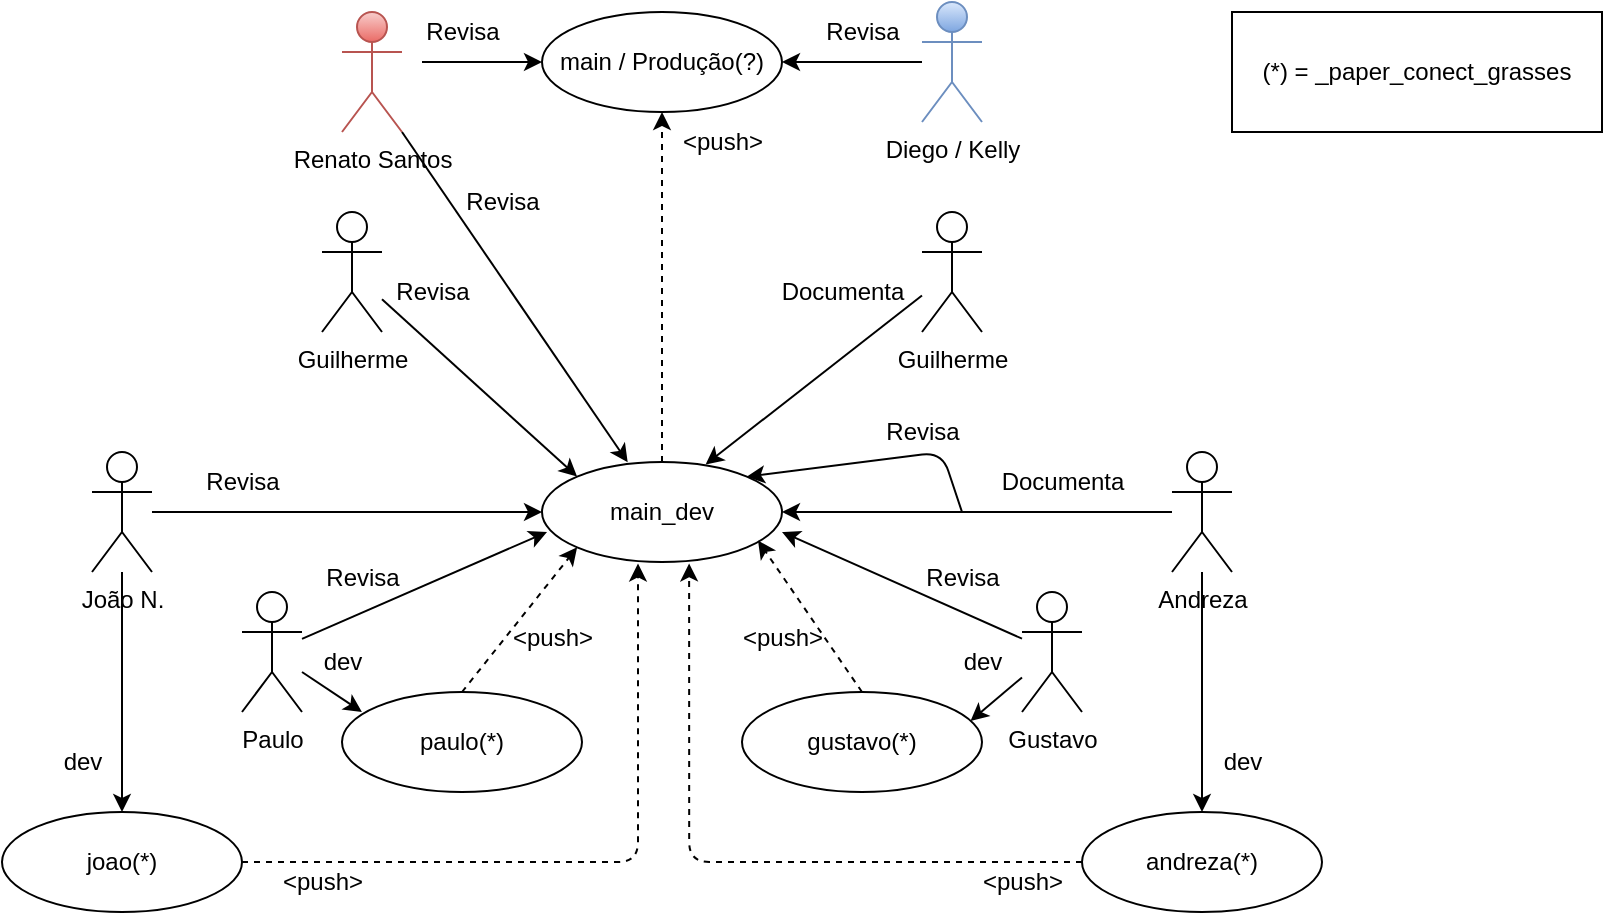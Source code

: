 <mxfile version="27.1.5">
  <diagram name="Page-1" id="r4-LezMkJqTEOYEteIXn">
    <mxGraphModel grid="1" page="1" gridSize="10" guides="1" tooltips="1" connect="1" arrows="1" fold="1" pageScale="1" pageWidth="850" pageHeight="1100" math="0" shadow="0">
      <root>
        <mxCell id="0" />
        <mxCell id="1" parent="0" />
        <mxCell id="YW2QsFQ3kxJcTjRUonwY-1" value="P&lt;span style=&quot;background-color: transparent; color: light-dark(rgb(0, 0, 0), rgb(255, 255, 255));&quot;&gt;aulo&lt;/span&gt;" style="shape=umlActor;verticalLabelPosition=bottom;verticalAlign=top;html=1;outlineConnect=0;labelBackgroundColor=none;rounded=1;" vertex="1" parent="1">
          <mxGeometry x="160" y="310" width="30" height="60" as="geometry" />
        </mxCell>
        <mxCell id="YW2QsFQ3kxJcTjRUonwY-3" value="main / Produção(?)" style="ellipse;whiteSpace=wrap;html=1;rounded=1;" vertex="1" parent="1">
          <mxGeometry x="310" y="20" width="120" height="50" as="geometry" />
        </mxCell>
        <mxCell id="YW2QsFQ3kxJcTjRUonwY-24" style="edgeStyle=orthogonalEdgeStyle;rounded=1;orthogonalLoop=1;jettySize=auto;html=1;entryX=0.5;entryY=1;entryDx=0;entryDy=0;dashed=1;" edge="1" parent="1" source="YW2QsFQ3kxJcTjRUonwY-4" target="YW2QsFQ3kxJcTjRUonwY-3">
          <mxGeometry relative="1" as="geometry" />
        </mxCell>
        <mxCell id="YW2QsFQ3kxJcTjRUonwY-4" value="main_dev" style="ellipse;whiteSpace=wrap;html=1;rounded=1;" vertex="1" parent="1">
          <mxGeometry x="310" y="245" width="120" height="50" as="geometry" />
        </mxCell>
        <mxCell id="YW2QsFQ3kxJcTjRUonwY-12" style="rounded=1;orthogonalLoop=1;jettySize=auto;html=1;entryX=0.4;entryY=1.014;entryDx=0;entryDy=0;exitX=1;exitY=0.5;exitDx=0;exitDy=0;dashed=1;edgeStyle=orthogonalEdgeStyle;entryPerimeter=0;" edge="1" parent="1" source="YW2QsFQ3kxJcTjRUonwY-20" target="YW2QsFQ3kxJcTjRUonwY-4">
          <mxGeometry relative="1" as="geometry">
            <mxPoint x="70.0" y="360" as="sourcePoint" />
          </mxGeometry>
        </mxCell>
        <mxCell id="YW2QsFQ3kxJcTjRUonwY-11" style="rounded=1;orthogonalLoop=1;jettySize=auto;html=1;exitX=0;exitY=0.5;exitDx=0;exitDy=0;dashed=1;edgeStyle=orthogonalEdgeStyle;entryX=0.613;entryY=1.014;entryDx=0;entryDy=0;entryPerimeter=0;" edge="1" parent="1" source="YW2QsFQ3kxJcTjRUonwY-23" target="YW2QsFQ3kxJcTjRUonwY-4">
          <mxGeometry relative="1" as="geometry">
            <mxPoint x="670" y="360" as="sourcePoint" />
            <mxPoint x="370" y="300" as="targetPoint" />
          </mxGeometry>
        </mxCell>
        <mxCell id="YW2QsFQ3kxJcTjRUonwY-17" style="rounded=1;orthogonalLoop=1;jettySize=auto;html=1;entryX=0;entryY=1;entryDx=0;entryDy=0;exitX=0.5;exitY=0;exitDx=0;exitDy=0;dashed=1;" edge="1" parent="1" source="YW2QsFQ3kxJcTjRUonwY-21" target="YW2QsFQ3kxJcTjRUonwY-4">
          <mxGeometry relative="1" as="geometry">
            <mxPoint x="270" y="360" as="sourcePoint" />
          </mxGeometry>
        </mxCell>
        <mxCell id="YW2QsFQ3kxJcTjRUonwY-18" style="rounded=1;orthogonalLoop=1;jettySize=auto;html=1;entryX=0.9;entryY=0.786;entryDx=0;entryDy=0;entryPerimeter=0;exitX=0.5;exitY=0;exitDx=0;exitDy=0;dashed=1;" edge="1" parent="1" source="YW2QsFQ3kxJcTjRUonwY-22" target="YW2QsFQ3kxJcTjRUonwY-4">
          <mxGeometry relative="1" as="geometry">
            <mxPoint x="470" y="360" as="sourcePoint" />
          </mxGeometry>
        </mxCell>
        <mxCell id="YW2QsFQ3kxJcTjRUonwY-20" value="joao(*)" style="ellipse;whiteSpace=wrap;html=1;rounded=1;" vertex="1" parent="1">
          <mxGeometry x="40" y="420" width="120" height="50" as="geometry" />
        </mxCell>
        <mxCell id="YW2QsFQ3kxJcTjRUonwY-21" value="paulo(*)" style="ellipse;whiteSpace=wrap;html=1;rounded=1;" vertex="1" parent="1">
          <mxGeometry x="210" y="360" width="120" height="50" as="geometry" />
        </mxCell>
        <mxCell id="YW2QsFQ3kxJcTjRUonwY-22" value="gustavo(*)" style="ellipse;whiteSpace=wrap;html=1;rounded=1;" vertex="1" parent="1">
          <mxGeometry x="410" y="360" width="120" height="50" as="geometry" />
        </mxCell>
        <mxCell id="YW2QsFQ3kxJcTjRUonwY-23" value="andreza(*)" style="ellipse;whiteSpace=wrap;html=1;rounded=1;" vertex="1" parent="1">
          <mxGeometry x="580" y="420" width="120" height="50" as="geometry" />
        </mxCell>
        <mxCell id="YW2QsFQ3kxJcTjRUonwY-51" style="edgeStyle=orthogonalEdgeStyle;rounded=1;orthogonalLoop=1;jettySize=auto;html=1;entryX=0;entryY=0.5;entryDx=0;entryDy=0;" edge="1" parent="1" source="YW2QsFQ3kxJcTjRUonwY-25" target="YW2QsFQ3kxJcTjRUonwY-4">
          <mxGeometry relative="1" as="geometry" />
        </mxCell>
        <mxCell id="YW2QsFQ3kxJcTjRUonwY-25" value="João N." style="shape=umlActor;verticalLabelPosition=bottom;verticalAlign=top;html=1;outlineConnect=0;labelBackgroundColor=none;rounded=1;" vertex="1" parent="1">
          <mxGeometry x="85" y="240" width="30" height="60" as="geometry" />
        </mxCell>
        <mxCell id="YW2QsFQ3kxJcTjRUonwY-26" value="Gustavo" style="shape=umlActor;verticalLabelPosition=bottom;verticalAlign=top;html=1;outlineConnect=0;labelBackgroundColor=none;rounded=1;" vertex="1" parent="1">
          <mxGeometry x="550" y="310" width="30" height="60" as="geometry" />
        </mxCell>
        <mxCell id="YW2QsFQ3kxJcTjRUonwY-29" style="rounded=1;orthogonalLoop=1;jettySize=auto;html=1;entryX=0.5;entryY=0;entryDx=0;entryDy=0;" edge="1" parent="1" source="YW2QsFQ3kxJcTjRUonwY-27" target="YW2QsFQ3kxJcTjRUonwY-23">
          <mxGeometry relative="1" as="geometry" />
        </mxCell>
        <mxCell id="YW2QsFQ3kxJcTjRUonwY-27" value="Andreza&lt;div&gt;&lt;br&gt;&lt;/div&gt;" style="shape=umlActor;verticalLabelPosition=bottom;verticalAlign=top;html=1;outlineConnect=0;labelBackgroundColor=none;rounded=1;" vertex="1" parent="1">
          <mxGeometry x="625" y="240" width="30" height="60" as="geometry" />
        </mxCell>
        <mxCell id="YW2QsFQ3kxJcTjRUonwY-28" style="rounded=1;orthogonalLoop=1;jettySize=auto;html=1;entryX=1;entryY=0.5;entryDx=0;entryDy=0;" edge="1" parent="1" source="YW2QsFQ3kxJcTjRUonwY-27" target="YW2QsFQ3kxJcTjRUonwY-4">
          <mxGeometry relative="1" as="geometry">
            <mxPoint x="480" y="270" as="targetPoint" />
          </mxGeometry>
        </mxCell>
        <mxCell id="YW2QsFQ3kxJcTjRUonwY-30" style="rounded=1;orthogonalLoop=1;jettySize=auto;html=1;entryX=0.952;entryY=0.29;entryDx=0;entryDy=0;entryPerimeter=0;" edge="1" parent="1" source="YW2QsFQ3kxJcTjRUonwY-26" target="YW2QsFQ3kxJcTjRUonwY-22">
          <mxGeometry relative="1" as="geometry" />
        </mxCell>
        <mxCell id="YW2QsFQ3kxJcTjRUonwY-31" style="rounded=1;orthogonalLoop=1;jettySize=auto;html=1;entryX=0.083;entryY=0.2;entryDx=0;entryDy=0;entryPerimeter=0;" edge="1" parent="1" source="YW2QsFQ3kxJcTjRUonwY-1" target="YW2QsFQ3kxJcTjRUonwY-21">
          <mxGeometry relative="1" as="geometry" />
        </mxCell>
        <mxCell id="YW2QsFQ3kxJcTjRUonwY-32" style="rounded=1;orthogonalLoop=1;jettySize=auto;html=1;entryX=0.5;entryY=0;entryDx=0;entryDy=0;" edge="1" parent="1" source="YW2QsFQ3kxJcTjRUonwY-25" target="YW2QsFQ3kxJcTjRUonwY-20">
          <mxGeometry relative="1" as="geometry">
            <mxPoint x="90" y="420" as="targetPoint" />
          </mxGeometry>
        </mxCell>
        <mxCell id="YW2QsFQ3kxJcTjRUonwY-42" value="Documenta" style="text;html=1;align=center;verticalAlign=middle;resizable=0;points=[];autosize=1;strokeColor=none;fillColor=none;rotation=0;" vertex="1" parent="1">
          <mxGeometry x="530" y="240" width="80" height="30" as="geometry" />
        </mxCell>
        <mxCell id="YW2QsFQ3kxJcTjRUonwY-44" value="dev" style="text;html=1;align=center;verticalAlign=middle;resizable=0;points=[];autosize=1;strokeColor=none;fillColor=none;" vertex="1" parent="1">
          <mxGeometry x="510" y="330" width="40" height="30" as="geometry" />
        </mxCell>
        <mxCell id="YW2QsFQ3kxJcTjRUonwY-45" value="dev" style="text;html=1;align=center;verticalAlign=middle;resizable=0;points=[];autosize=1;strokeColor=none;fillColor=none;" vertex="1" parent="1">
          <mxGeometry x="640" y="380" width="40" height="30" as="geometry" />
        </mxCell>
        <mxCell id="YW2QsFQ3kxJcTjRUonwY-46" value="dev" style="text;html=1;align=center;verticalAlign=middle;resizable=0;points=[];autosize=1;strokeColor=none;fillColor=none;" vertex="1" parent="1">
          <mxGeometry x="60" y="380" width="40" height="30" as="geometry" />
        </mxCell>
        <mxCell id="YW2QsFQ3kxJcTjRUonwY-47" value="dev" style="text;html=1;align=center;verticalAlign=middle;resizable=0;points=[];autosize=1;strokeColor=none;fillColor=none;" vertex="1" parent="1">
          <mxGeometry x="190" y="330" width="40" height="30" as="geometry" />
        </mxCell>
        <mxCell id="YW2QsFQ3kxJcTjRUonwY-48" style="rounded=1;orthogonalLoop=1;jettySize=auto;html=1;entryX=1;entryY=0.7;entryDx=0;entryDy=0;entryPerimeter=0;" edge="1" parent="1" source="YW2QsFQ3kxJcTjRUonwY-26" target="YW2QsFQ3kxJcTjRUonwY-4">
          <mxGeometry relative="1" as="geometry" />
        </mxCell>
        <mxCell id="YW2QsFQ3kxJcTjRUonwY-49" value="Revisa" style="text;html=1;align=center;verticalAlign=middle;resizable=0;points=[];autosize=1;strokeColor=none;fillColor=none;" vertex="1" parent="1">
          <mxGeometry x="490" y="288" width="60" height="30" as="geometry" />
        </mxCell>
        <mxCell id="YW2QsFQ3kxJcTjRUonwY-50" style="rounded=1;orthogonalLoop=1;jettySize=auto;html=1;entryX=0.021;entryY=0.7;entryDx=0;entryDy=0;entryPerimeter=0;" edge="1" parent="1" source="YW2QsFQ3kxJcTjRUonwY-1" target="YW2QsFQ3kxJcTjRUonwY-4">
          <mxGeometry relative="1" as="geometry" />
        </mxCell>
        <mxCell id="YW2QsFQ3kxJcTjRUonwY-53" value="" style="edgeStyle=none;orthogonalLoop=1;jettySize=auto;html=1;rounded=1;entryX=1;entryY=0;entryDx=0;entryDy=0;" edge="1" parent="1" target="YW2QsFQ3kxJcTjRUonwY-4">
          <mxGeometry width="100" relative="1" as="geometry">
            <mxPoint x="520" y="270" as="sourcePoint" />
            <mxPoint x="530" y="200" as="targetPoint" />
            <Array as="points">
              <mxPoint x="510" y="240" />
            </Array>
          </mxGeometry>
        </mxCell>
        <mxCell id="YW2QsFQ3kxJcTjRUonwY-54" value="Revisa" style="text;html=1;align=center;verticalAlign=middle;resizable=0;points=[];autosize=1;strokeColor=none;fillColor=none;" vertex="1" parent="1">
          <mxGeometry x="470" y="215" width="60" height="30" as="geometry" />
        </mxCell>
        <mxCell id="YW2QsFQ3kxJcTjRUonwY-55" value="Revisa" style="text;html=1;align=center;verticalAlign=middle;resizable=0;points=[];autosize=1;strokeColor=none;fillColor=none;" vertex="1" parent="1">
          <mxGeometry x="190" y="288" width="60" height="30" as="geometry" />
        </mxCell>
        <mxCell id="YW2QsFQ3kxJcTjRUonwY-56" value="Revisa" style="text;html=1;align=center;verticalAlign=middle;resizable=0;points=[];autosize=1;strokeColor=none;fillColor=none;" vertex="1" parent="1">
          <mxGeometry x="130" y="240" width="60" height="30" as="geometry" />
        </mxCell>
        <mxCell id="YW2QsFQ3kxJcTjRUonwY-57" value="&amp;lt;push&amp;gt;" style="text;html=1;align=center;verticalAlign=middle;resizable=0;points=[];autosize=1;strokeColor=none;fillColor=none;" vertex="1" parent="1">
          <mxGeometry x="285" y="318" width="60" height="30" as="geometry" />
        </mxCell>
        <mxCell id="YW2QsFQ3kxJcTjRUonwY-58" value="&amp;lt;push&amp;gt;" style="text;html=1;align=center;verticalAlign=middle;resizable=0;points=[];autosize=1;strokeColor=none;fillColor=none;" vertex="1" parent="1">
          <mxGeometry x="400" y="318" width="60" height="30" as="geometry" />
        </mxCell>
        <mxCell id="YW2QsFQ3kxJcTjRUonwY-59" value="&amp;lt;push&amp;gt;" style="text;html=1;align=center;verticalAlign=middle;resizable=0;points=[];autosize=1;strokeColor=none;fillColor=none;" vertex="1" parent="1">
          <mxGeometry x="170" y="440" width="60" height="30" as="geometry" />
        </mxCell>
        <mxCell id="YW2QsFQ3kxJcTjRUonwY-60" value="&amp;lt;push&amp;gt;" style="text;html=1;align=center;verticalAlign=middle;resizable=0;points=[];autosize=1;strokeColor=none;fillColor=none;" vertex="1" parent="1">
          <mxGeometry x="520" y="440" width="60" height="30" as="geometry" />
        </mxCell>
        <mxCell id="YW2QsFQ3kxJcTjRUonwY-61" value="Renato Santos" style="shape=umlActor;verticalLabelPosition=bottom;verticalAlign=top;html=1;outlineConnect=0;labelBackgroundColor=none;rounded=1;fillColor=#f8cecc;gradientColor=#ea6b66;strokeColor=#b85450;" vertex="1" parent="1">
          <mxGeometry x="210" y="20" width="30" height="60" as="geometry" />
        </mxCell>
        <mxCell id="YW2QsFQ3kxJcTjRUonwY-64" style="rounded=1;orthogonalLoop=1;jettySize=auto;html=1;entryX=1;entryY=0.5;entryDx=0;entryDy=0;" edge="1" parent="1" source="YW2QsFQ3kxJcTjRUonwY-62" target="YW2QsFQ3kxJcTjRUonwY-3">
          <mxGeometry relative="1" as="geometry" />
        </mxCell>
        <mxCell id="YW2QsFQ3kxJcTjRUonwY-62" value="Diego / Kelly" style="shape=umlActor;verticalLabelPosition=bottom;verticalAlign=top;html=1;outlineConnect=0;labelBackgroundColor=none;rounded=1;fillColor=#dae8fc;gradientColor=#7ea6e0;strokeColor=#6c8ebf;" vertex="1" parent="1">
          <mxGeometry x="500" y="15" width="30" height="60" as="geometry" />
        </mxCell>
        <mxCell id="YW2QsFQ3kxJcTjRUonwY-65" value="&amp;lt;push&amp;gt;" style="text;html=1;align=center;verticalAlign=middle;resizable=0;points=[];autosize=1;strokeColor=none;fillColor=none;" vertex="1" parent="1">
          <mxGeometry x="370" y="70" width="60" height="30" as="geometry" />
        </mxCell>
        <mxCell id="YW2QsFQ3kxJcTjRUonwY-66" value="Revisa" style="text;html=1;align=center;verticalAlign=middle;resizable=0;points=[];autosize=1;strokeColor=none;fillColor=none;" vertex="1" parent="1">
          <mxGeometry x="440" y="15" width="60" height="30" as="geometry" />
        </mxCell>
        <mxCell id="YW2QsFQ3kxJcTjRUonwY-67" style="rounded=1;orthogonalLoop=1;jettySize=auto;html=1;entryX=0;entryY=0.5;entryDx=0;entryDy=0;" edge="1" parent="1" target="YW2QsFQ3kxJcTjRUonwY-3">
          <mxGeometry relative="1" as="geometry">
            <mxPoint x="250" y="45" as="sourcePoint" />
          </mxGeometry>
        </mxCell>
        <mxCell id="YW2QsFQ3kxJcTjRUonwY-68" value="Revisa" style="text;html=1;align=center;verticalAlign=middle;resizable=0;points=[];autosize=1;strokeColor=none;fillColor=none;" vertex="1" parent="1">
          <mxGeometry x="240" y="15" width="60" height="30" as="geometry" />
        </mxCell>
        <mxCell id="YW2QsFQ3kxJcTjRUonwY-69" style="rounded=1;orthogonalLoop=1;jettySize=auto;html=1;entryX=0.357;entryY=0.003;entryDx=0;entryDy=0;entryPerimeter=0;exitX=1;exitY=1;exitDx=0;exitDy=0;exitPerimeter=0;" edge="1" parent="1" target="YW2QsFQ3kxJcTjRUonwY-4" source="YW2QsFQ3kxJcTjRUonwY-61">
          <mxGeometry relative="1" as="geometry">
            <mxPoint x="230" y="110" as="sourcePoint" />
          </mxGeometry>
        </mxCell>
        <mxCell id="YW2QsFQ3kxJcTjRUonwY-72" value="Revisa" style="text;html=1;align=center;verticalAlign=middle;resizable=0;points=[];autosize=1;strokeColor=none;fillColor=none;" vertex="1" parent="1">
          <mxGeometry x="260" y="100" width="60" height="30" as="geometry" />
        </mxCell>
        <mxCell id="YW2QsFQ3kxJcTjRUonwY-73" value="&lt;div&gt;Guilherme&lt;/div&gt;" style="shape=umlActor;verticalLabelPosition=bottom;verticalAlign=top;html=1;outlineConnect=0;labelBackgroundColor=none;rounded=1;" vertex="1" parent="1">
          <mxGeometry x="500" y="120" width="30" height="60" as="geometry" />
        </mxCell>
        <mxCell id="YW2QsFQ3kxJcTjRUonwY-74" style="rounded=1;orthogonalLoop=1;jettySize=auto;html=1;entryX=0.682;entryY=0.024;entryDx=0;entryDy=0;entryPerimeter=0;" edge="1" parent="1" source="YW2QsFQ3kxJcTjRUonwY-73" target="YW2QsFQ3kxJcTjRUonwY-4">
          <mxGeometry relative="1" as="geometry" />
        </mxCell>
        <mxCell id="YW2QsFQ3kxJcTjRUonwY-75" value="Documenta" style="text;html=1;align=center;verticalAlign=middle;resizable=0;points=[];autosize=1;strokeColor=none;fillColor=none;" vertex="1" parent="1">
          <mxGeometry x="420" y="145" width="80" height="30" as="geometry" />
        </mxCell>
        <mxCell id="YW2QsFQ3kxJcTjRUonwY-78" value="(*) = _paper_conect_grasses" style="rounded=0;whiteSpace=wrap;html=1;" vertex="1" parent="1">
          <mxGeometry x="655" y="20" width="185" height="60" as="geometry" />
        </mxCell>
        <mxCell id="s-u0D3EZiQVrCe4sCpj7-2" value="&lt;div&gt;Guilherme&lt;/div&gt;" style="shape=umlActor;verticalLabelPosition=bottom;verticalAlign=top;html=1;outlineConnect=0;labelBackgroundColor=none;rounded=1;" vertex="1" parent="1">
          <mxGeometry x="200" y="120" width="30" height="60" as="geometry" />
        </mxCell>
        <mxCell id="s-u0D3EZiQVrCe4sCpj7-3" style="rounded=1;orthogonalLoop=1;jettySize=auto;html=1;entryX=0;entryY=0;entryDx=0;entryDy=0;" edge="1" parent="1" source="s-u0D3EZiQVrCe4sCpj7-2" target="YW2QsFQ3kxJcTjRUonwY-4">
          <mxGeometry relative="1" as="geometry" />
        </mxCell>
        <mxCell id="s-u0D3EZiQVrCe4sCpj7-4" value="Revisa" style="text;html=1;align=center;verticalAlign=middle;resizable=0;points=[];autosize=1;strokeColor=none;fillColor=none;" vertex="1" parent="1">
          <mxGeometry x="225" y="145" width="60" height="30" as="geometry" />
        </mxCell>
      </root>
    </mxGraphModel>
  </diagram>
</mxfile>
